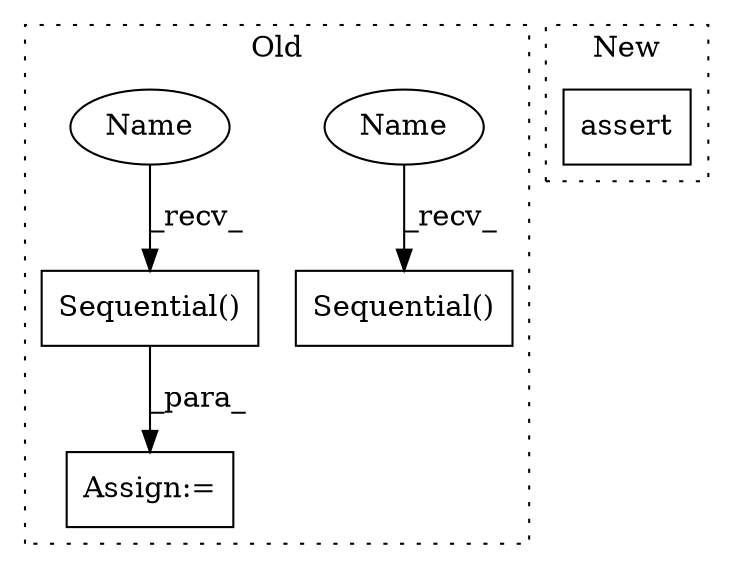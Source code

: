 digraph G {
subgraph cluster0 {
1 [label="Sequential()" a="75" s="2172,2484" l="27,10" shape="box"];
3 [label="Assign:=" a="68" s="2169" l="3" shape="box"];
4 [label="Sequential()" a="75" s="2519,2851" l="27,10" shape="box"];
5 [label="Name" a="87" s="2519" l="2" shape="ellipse"];
6 [label="Name" a="87" s="2172" l="2" shape="ellipse"];
label = "Old";
style="dotted";
}
subgraph cluster1 {
2 [label="assert" a="65" s="2189" l="7" shape="box"];
label = "New";
style="dotted";
}
1 -> 3 [label="_para_"];
5 -> 4 [label="_recv_"];
6 -> 1 [label="_recv_"];
}